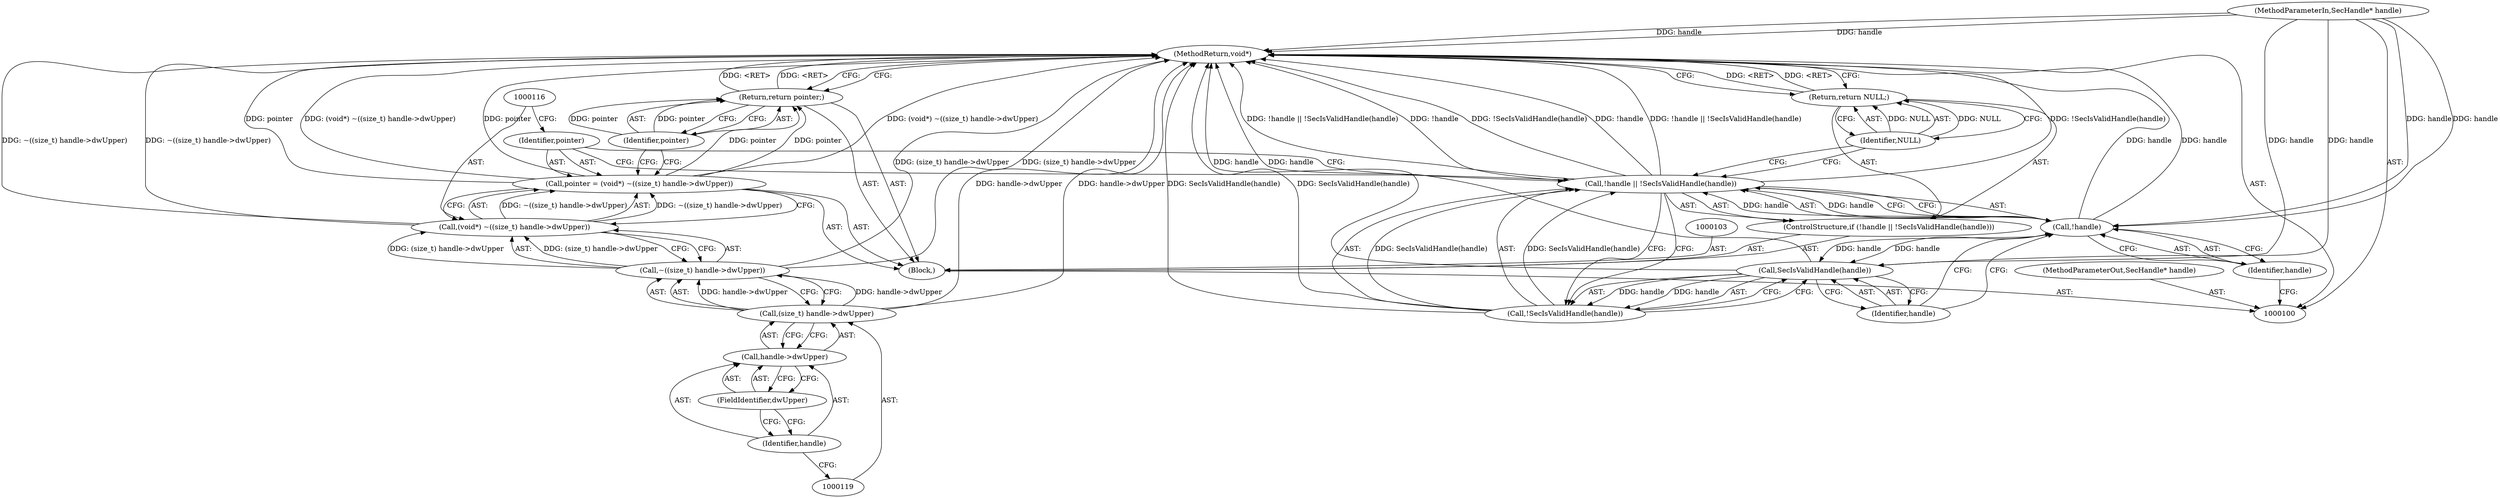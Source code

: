 digraph "0_FreeRDP_0773bb9303d24473fe1185d85a424dfe159aff53_5" {
"1000125" [label="(MethodReturn,void*)"];
"1000101" [label="(MethodParameterIn,SecHandle* handle)"];
"1000164" [label="(MethodParameterOut,SecHandle* handle)"];
"1000123" [label="(Return,return pointer;)"];
"1000124" [label="(Identifier,pointer)"];
"1000102" [label="(Block,)"];
"1000104" [label="(ControlStructure,if (!handle || !SecIsValidHandle(handle)))"];
"1000108" [label="(Call,!SecIsValidHandle(handle))"];
"1000109" [label="(Call,SecIsValidHandle(handle))"];
"1000110" [label="(Identifier,handle)"];
"1000105" [label="(Call,!handle || !SecIsValidHandle(handle))"];
"1000106" [label="(Call,!handle)"];
"1000107" [label="(Identifier,handle)"];
"1000112" [label="(Identifier,NULL)"];
"1000111" [label="(Return,return NULL;)"];
"1000115" [label="(Call,(void*) ~((size_t) handle->dwUpper))"];
"1000113" [label="(Call,pointer = (void*) ~((size_t) handle->dwUpper))"];
"1000114" [label="(Identifier,pointer)"];
"1000117" [label="(Call,~((size_t) handle->dwUpper))"];
"1000118" [label="(Call,(size_t) handle->dwUpper)"];
"1000120" [label="(Call,handle->dwUpper)"];
"1000121" [label="(Identifier,handle)"];
"1000122" [label="(FieldIdentifier,dwUpper)"];
"1000125" -> "1000100"  [label="AST: "];
"1000125" -> "1000111"  [label="CFG: "];
"1000125" -> "1000123"  [label="CFG: "];
"1000111" -> "1000125"  [label="DDG: <RET>"];
"1000115" -> "1000125"  [label="DDG: ~((size_t) handle->dwUpper)"];
"1000105" -> "1000125"  [label="DDG: !SecIsValidHandle(handle)"];
"1000105" -> "1000125"  [label="DDG: !handle || !SecIsValidHandle(handle)"];
"1000105" -> "1000125"  [label="DDG: !handle"];
"1000106" -> "1000125"  [label="DDG: handle"];
"1000113" -> "1000125"  [label="DDG: pointer"];
"1000113" -> "1000125"  [label="DDG: (void*) ~((size_t) handle->dwUpper)"];
"1000117" -> "1000125"  [label="DDG: (size_t) handle->dwUpper"];
"1000101" -> "1000125"  [label="DDG: handle"];
"1000109" -> "1000125"  [label="DDG: handle"];
"1000118" -> "1000125"  [label="DDG: handle->dwUpper"];
"1000108" -> "1000125"  [label="DDG: SecIsValidHandle(handle)"];
"1000123" -> "1000125"  [label="DDG: <RET>"];
"1000101" -> "1000100"  [label="AST: "];
"1000101" -> "1000125"  [label="DDG: handle"];
"1000101" -> "1000106"  [label="DDG: handle"];
"1000101" -> "1000109"  [label="DDG: handle"];
"1000164" -> "1000100"  [label="AST: "];
"1000123" -> "1000102"  [label="AST: "];
"1000123" -> "1000124"  [label="CFG: "];
"1000124" -> "1000123"  [label="AST: "];
"1000125" -> "1000123"  [label="CFG: "];
"1000123" -> "1000125"  [label="DDG: <RET>"];
"1000124" -> "1000123"  [label="DDG: pointer"];
"1000113" -> "1000123"  [label="DDG: pointer"];
"1000124" -> "1000123"  [label="AST: "];
"1000124" -> "1000113"  [label="CFG: "];
"1000123" -> "1000124"  [label="CFG: "];
"1000124" -> "1000123"  [label="DDG: pointer"];
"1000102" -> "1000100"  [label="AST: "];
"1000103" -> "1000102"  [label="AST: "];
"1000104" -> "1000102"  [label="AST: "];
"1000113" -> "1000102"  [label="AST: "];
"1000123" -> "1000102"  [label="AST: "];
"1000104" -> "1000102"  [label="AST: "];
"1000105" -> "1000104"  [label="AST: "];
"1000111" -> "1000104"  [label="AST: "];
"1000108" -> "1000105"  [label="AST: "];
"1000108" -> "1000109"  [label="CFG: "];
"1000109" -> "1000108"  [label="AST: "];
"1000105" -> "1000108"  [label="CFG: "];
"1000108" -> "1000125"  [label="DDG: SecIsValidHandle(handle)"];
"1000108" -> "1000105"  [label="DDG: SecIsValidHandle(handle)"];
"1000109" -> "1000108"  [label="DDG: handle"];
"1000109" -> "1000108"  [label="AST: "];
"1000109" -> "1000110"  [label="CFG: "];
"1000110" -> "1000109"  [label="AST: "];
"1000108" -> "1000109"  [label="CFG: "];
"1000109" -> "1000125"  [label="DDG: handle"];
"1000109" -> "1000108"  [label="DDG: handle"];
"1000106" -> "1000109"  [label="DDG: handle"];
"1000101" -> "1000109"  [label="DDG: handle"];
"1000110" -> "1000109"  [label="AST: "];
"1000110" -> "1000106"  [label="CFG: "];
"1000109" -> "1000110"  [label="CFG: "];
"1000105" -> "1000104"  [label="AST: "];
"1000105" -> "1000106"  [label="CFG: "];
"1000105" -> "1000108"  [label="CFG: "];
"1000106" -> "1000105"  [label="AST: "];
"1000108" -> "1000105"  [label="AST: "];
"1000112" -> "1000105"  [label="CFG: "];
"1000114" -> "1000105"  [label="CFG: "];
"1000105" -> "1000125"  [label="DDG: !SecIsValidHandle(handle)"];
"1000105" -> "1000125"  [label="DDG: !handle || !SecIsValidHandle(handle)"];
"1000105" -> "1000125"  [label="DDG: !handle"];
"1000106" -> "1000105"  [label="DDG: handle"];
"1000108" -> "1000105"  [label="DDG: SecIsValidHandle(handle)"];
"1000106" -> "1000105"  [label="AST: "];
"1000106" -> "1000107"  [label="CFG: "];
"1000107" -> "1000106"  [label="AST: "];
"1000110" -> "1000106"  [label="CFG: "];
"1000105" -> "1000106"  [label="CFG: "];
"1000106" -> "1000125"  [label="DDG: handle"];
"1000106" -> "1000105"  [label="DDG: handle"];
"1000101" -> "1000106"  [label="DDG: handle"];
"1000106" -> "1000109"  [label="DDG: handle"];
"1000107" -> "1000106"  [label="AST: "];
"1000107" -> "1000100"  [label="CFG: "];
"1000106" -> "1000107"  [label="CFG: "];
"1000112" -> "1000111"  [label="AST: "];
"1000112" -> "1000105"  [label="CFG: "];
"1000111" -> "1000112"  [label="CFG: "];
"1000112" -> "1000111"  [label="DDG: NULL"];
"1000111" -> "1000104"  [label="AST: "];
"1000111" -> "1000112"  [label="CFG: "];
"1000112" -> "1000111"  [label="AST: "];
"1000125" -> "1000111"  [label="CFG: "];
"1000111" -> "1000125"  [label="DDG: <RET>"];
"1000112" -> "1000111"  [label="DDG: NULL"];
"1000115" -> "1000113"  [label="AST: "];
"1000115" -> "1000117"  [label="CFG: "];
"1000116" -> "1000115"  [label="AST: "];
"1000117" -> "1000115"  [label="AST: "];
"1000113" -> "1000115"  [label="CFG: "];
"1000115" -> "1000125"  [label="DDG: ~((size_t) handle->dwUpper)"];
"1000115" -> "1000113"  [label="DDG: ~((size_t) handle->dwUpper)"];
"1000117" -> "1000115"  [label="DDG: (size_t) handle->dwUpper"];
"1000113" -> "1000102"  [label="AST: "];
"1000113" -> "1000115"  [label="CFG: "];
"1000114" -> "1000113"  [label="AST: "];
"1000115" -> "1000113"  [label="AST: "];
"1000124" -> "1000113"  [label="CFG: "];
"1000113" -> "1000125"  [label="DDG: pointer"];
"1000113" -> "1000125"  [label="DDG: (void*) ~((size_t) handle->dwUpper)"];
"1000115" -> "1000113"  [label="DDG: ~((size_t) handle->dwUpper)"];
"1000113" -> "1000123"  [label="DDG: pointer"];
"1000114" -> "1000113"  [label="AST: "];
"1000114" -> "1000105"  [label="CFG: "];
"1000116" -> "1000114"  [label="CFG: "];
"1000117" -> "1000115"  [label="AST: "];
"1000117" -> "1000118"  [label="CFG: "];
"1000118" -> "1000117"  [label="AST: "];
"1000115" -> "1000117"  [label="CFG: "];
"1000117" -> "1000125"  [label="DDG: (size_t) handle->dwUpper"];
"1000117" -> "1000115"  [label="DDG: (size_t) handle->dwUpper"];
"1000118" -> "1000117"  [label="DDG: handle->dwUpper"];
"1000118" -> "1000117"  [label="AST: "];
"1000118" -> "1000120"  [label="CFG: "];
"1000119" -> "1000118"  [label="AST: "];
"1000120" -> "1000118"  [label="AST: "];
"1000117" -> "1000118"  [label="CFG: "];
"1000118" -> "1000125"  [label="DDG: handle->dwUpper"];
"1000118" -> "1000117"  [label="DDG: handle->dwUpper"];
"1000120" -> "1000118"  [label="AST: "];
"1000120" -> "1000122"  [label="CFG: "];
"1000121" -> "1000120"  [label="AST: "];
"1000122" -> "1000120"  [label="AST: "];
"1000118" -> "1000120"  [label="CFG: "];
"1000121" -> "1000120"  [label="AST: "];
"1000121" -> "1000119"  [label="CFG: "];
"1000122" -> "1000121"  [label="CFG: "];
"1000122" -> "1000120"  [label="AST: "];
"1000122" -> "1000121"  [label="CFG: "];
"1000120" -> "1000122"  [label="CFG: "];
}

